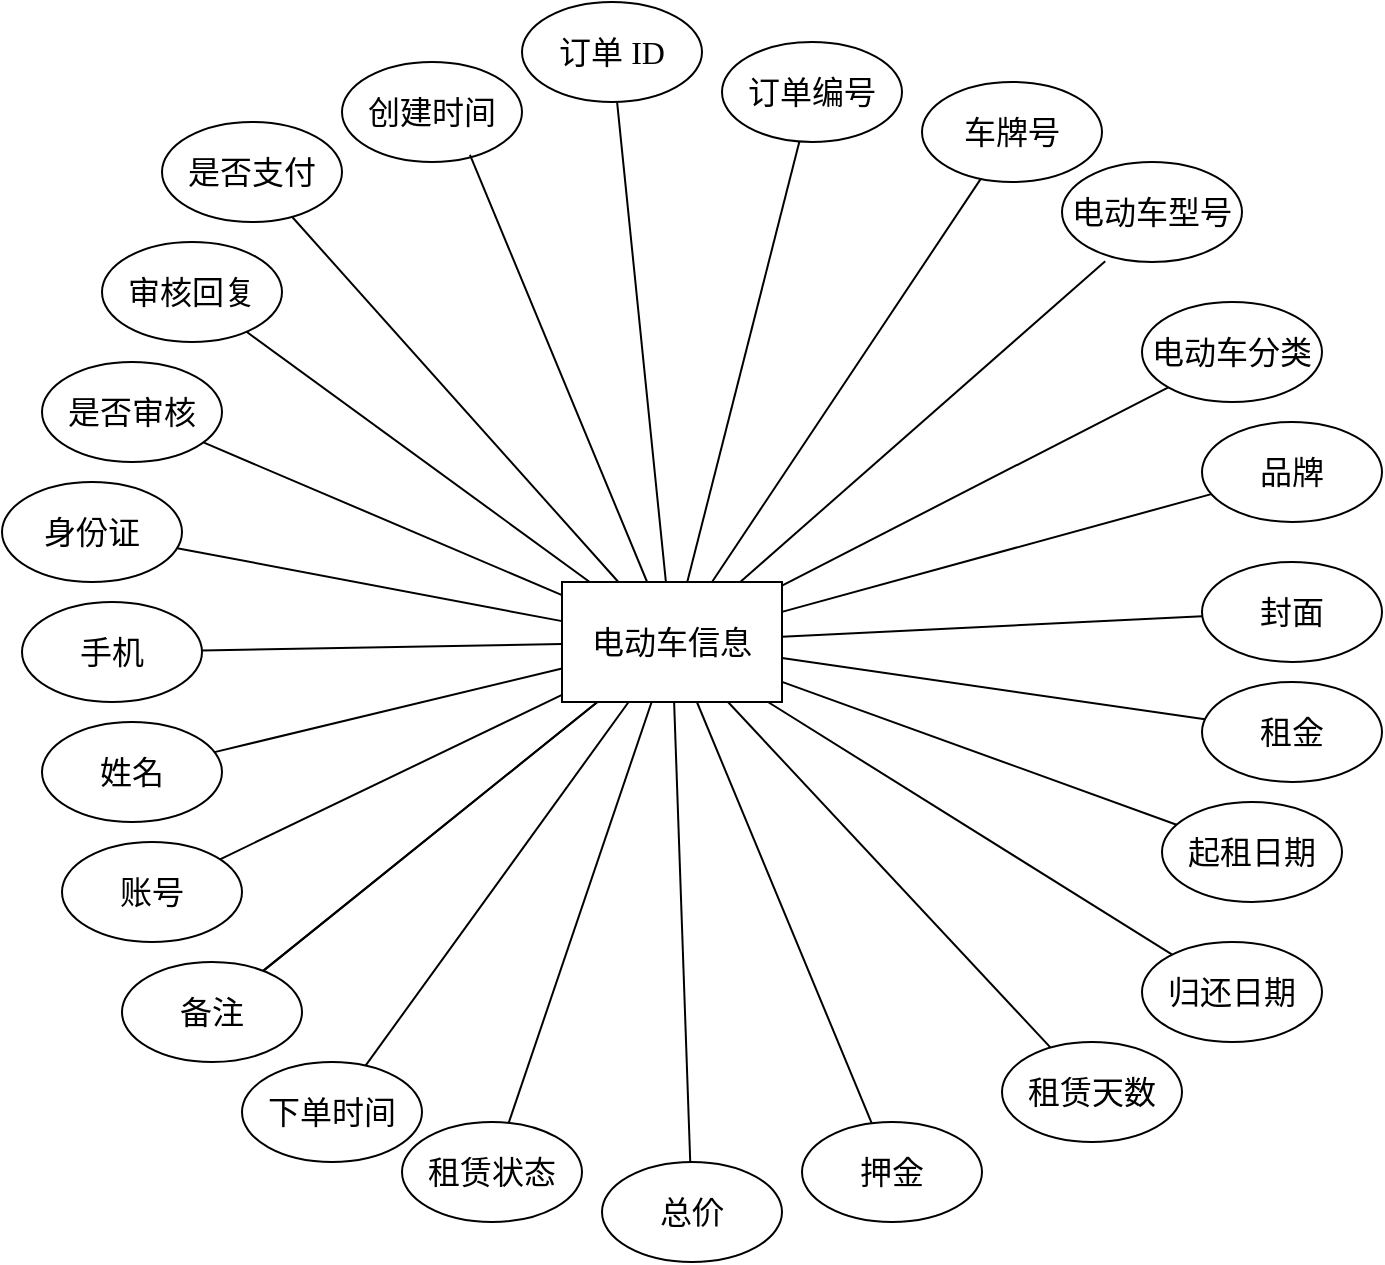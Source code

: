 <mxfile version="27.1.3">
  <diagram name="第 1 页" id="SNnUAwdkBXaZDfroSAXm">
    <mxGraphModel dx="1546" dy="836" grid="1" gridSize="10" guides="1" tooltips="1" connect="1" arrows="1" fold="1" page="1" pageScale="1" pageWidth="1200" pageHeight="1920" math="0" shadow="0">
      <root>
        <mxCell id="0" />
        <mxCell id="1" parent="0" />
        <mxCell id="qFn1gYB5s_-sQzseoCl5-25" style="rounded=0;orthogonalLoop=1;jettySize=auto;html=1;endArrow=none;startFill=0;fontFamily=宋体;fontSize=16;" parent="1" source="qFn1gYB5s_-sQzseoCl5-1" target="qFn1gYB5s_-sQzseoCl5-6" edge="1">
          <mxGeometry relative="1" as="geometry" />
        </mxCell>
        <mxCell id="qFn1gYB5s_-sQzseoCl5-26" style="rounded=0;orthogonalLoop=1;jettySize=auto;html=1;endArrow=none;startFill=0;fontFamily=宋体;fontSize=16;" parent="1" source="qFn1gYB5s_-sQzseoCl5-1" target="qFn1gYB5s_-sQzseoCl5-20" edge="1">
          <mxGeometry relative="1" as="geometry" />
        </mxCell>
        <mxCell id="qFn1gYB5s_-sQzseoCl5-27" style="rounded=0;orthogonalLoop=1;jettySize=auto;html=1;endArrow=none;startFill=0;fontFamily=宋体;fontSize=16;" parent="1" source="qFn1gYB5s_-sQzseoCl5-1" target="qFn1gYB5s_-sQzseoCl5-7" edge="1">
          <mxGeometry relative="1" as="geometry" />
        </mxCell>
        <mxCell id="qFn1gYB5s_-sQzseoCl5-29" style="rounded=0;orthogonalLoop=1;jettySize=auto;html=1;entryX=0;entryY=1;entryDx=0;entryDy=0;endArrow=none;startFill=0;fontFamily=宋体;fontSize=16;" parent="1" source="qFn1gYB5s_-sQzseoCl5-1" target="qFn1gYB5s_-sQzseoCl5-9" edge="1">
          <mxGeometry relative="1" as="geometry" />
        </mxCell>
        <mxCell id="qFn1gYB5s_-sQzseoCl5-30" style="rounded=0;orthogonalLoop=1;jettySize=auto;html=1;endArrow=none;startFill=0;fontFamily=宋体;fontSize=16;" parent="1" source="qFn1gYB5s_-sQzseoCl5-1" target="qFn1gYB5s_-sQzseoCl5-22" edge="1">
          <mxGeometry relative="1" as="geometry" />
        </mxCell>
        <mxCell id="qFn1gYB5s_-sQzseoCl5-31" style="rounded=0;orthogonalLoop=1;jettySize=auto;html=1;endArrow=none;startFill=0;fontFamily=宋体;fontSize=16;" parent="1" source="qFn1gYB5s_-sQzseoCl5-1" target="qFn1gYB5s_-sQzseoCl5-10" edge="1">
          <mxGeometry relative="1" as="geometry" />
        </mxCell>
        <mxCell id="qFn1gYB5s_-sQzseoCl5-32" style="rounded=0;orthogonalLoop=1;jettySize=auto;html=1;endArrow=none;startFill=0;fontFamily=宋体;fontSize=16;" parent="1" source="qFn1gYB5s_-sQzseoCl5-1" target="qFn1gYB5s_-sQzseoCl5-11" edge="1">
          <mxGeometry relative="1" as="geometry" />
        </mxCell>
        <mxCell id="qFn1gYB5s_-sQzseoCl5-33" style="rounded=0;orthogonalLoop=1;jettySize=auto;html=1;endArrow=none;startFill=0;fontFamily=宋体;fontSize=16;" parent="1" source="qFn1gYB5s_-sQzseoCl5-1" target="qFn1gYB5s_-sQzseoCl5-12" edge="1">
          <mxGeometry relative="1" as="geometry" />
        </mxCell>
        <mxCell id="qFn1gYB5s_-sQzseoCl5-34" style="rounded=0;orthogonalLoop=1;jettySize=auto;html=1;endArrow=none;startFill=0;fontFamily=宋体;fontSize=16;" parent="1" source="qFn1gYB5s_-sQzseoCl5-1" target="qFn1gYB5s_-sQzseoCl5-13" edge="1">
          <mxGeometry relative="1" as="geometry" />
        </mxCell>
        <mxCell id="qFn1gYB5s_-sQzseoCl5-35" style="rounded=0;orthogonalLoop=1;jettySize=auto;html=1;endArrow=none;startFill=0;fontFamily=宋体;fontSize=16;" parent="1" source="qFn1gYB5s_-sQzseoCl5-1" target="qFn1gYB5s_-sQzseoCl5-14" edge="1">
          <mxGeometry relative="1" as="geometry" />
        </mxCell>
        <mxCell id="qFn1gYB5s_-sQzseoCl5-36" style="rounded=0;orthogonalLoop=1;jettySize=auto;html=1;endArrow=none;startFill=0;fontFamily=宋体;fontSize=16;" parent="1" source="qFn1gYB5s_-sQzseoCl5-1" target="qFn1gYB5s_-sQzseoCl5-15" edge="1">
          <mxGeometry relative="1" as="geometry" />
        </mxCell>
        <mxCell id="qFn1gYB5s_-sQzseoCl5-37" style="rounded=0;orthogonalLoop=1;jettySize=auto;html=1;endArrow=none;startFill=0;fontFamily=宋体;fontSize=16;" parent="1" source="qFn1gYB5s_-sQzseoCl5-1" target="qFn1gYB5s_-sQzseoCl5-16" edge="1">
          <mxGeometry relative="1" as="geometry" />
        </mxCell>
        <mxCell id="qFn1gYB5s_-sQzseoCl5-38" style="rounded=0;orthogonalLoop=1;jettySize=auto;html=1;endArrow=none;startFill=0;fontFamily=宋体;fontSize=16;" parent="1" source="qFn1gYB5s_-sQzseoCl5-1" target="qFn1gYB5s_-sQzseoCl5-17" edge="1">
          <mxGeometry relative="1" as="geometry" />
        </mxCell>
        <mxCell id="qFn1gYB5s_-sQzseoCl5-39" style="rounded=0;orthogonalLoop=1;jettySize=auto;html=1;endArrow=none;startFill=0;fontFamily=宋体;fontSize=16;" parent="1" source="qFn1gYB5s_-sQzseoCl5-1" target="qFn1gYB5s_-sQzseoCl5-18" edge="1">
          <mxGeometry relative="1" as="geometry" />
        </mxCell>
        <mxCell id="qFn1gYB5s_-sQzseoCl5-41" style="rounded=0;orthogonalLoop=1;jettySize=auto;html=1;endArrow=none;startFill=0;fontFamily=宋体;fontSize=16;" parent="1" source="qFn1gYB5s_-sQzseoCl5-1" target="qFn1gYB5s_-sQzseoCl5-4" edge="1">
          <mxGeometry relative="1" as="geometry" />
        </mxCell>
        <mxCell id="qFn1gYB5s_-sQzseoCl5-42" style="rounded=0;orthogonalLoop=1;jettySize=auto;html=1;endArrow=none;startFill=0;fontFamily=宋体;fontSize=16;" parent="1" source="qFn1gYB5s_-sQzseoCl5-1" target="qFn1gYB5s_-sQzseoCl5-19" edge="1">
          <mxGeometry relative="1" as="geometry" />
        </mxCell>
        <mxCell id="qFn1gYB5s_-sQzseoCl5-43" style="rounded=0;orthogonalLoop=1;jettySize=auto;html=1;endArrow=none;startFill=0;fontFamily=宋体;fontSize=16;" parent="1" source="qFn1gYB5s_-sQzseoCl5-1" target="qFn1gYB5s_-sQzseoCl5-3" edge="1">
          <mxGeometry relative="1" as="geometry" />
        </mxCell>
        <mxCell id="qFn1gYB5s_-sQzseoCl5-45" style="rounded=0;orthogonalLoop=1;jettySize=auto;html=1;endArrow=none;startFill=0;fontFamily=宋体;fontSize=16;" parent="1" source="qFn1gYB5s_-sQzseoCl5-1" target="qFn1gYB5s_-sQzseoCl5-2" edge="1">
          <mxGeometry relative="1" as="geometry" />
        </mxCell>
        <mxCell id="qFn1gYB5s_-sQzseoCl5-46" style="rounded=0;orthogonalLoop=1;jettySize=auto;html=1;endArrow=none;startFill=0;fontFamily=宋体;fontSize=16;" parent="1" source="qFn1gYB5s_-sQzseoCl5-1" target="qFn1gYB5s_-sQzseoCl5-21" edge="1">
          <mxGeometry relative="1" as="geometry" />
        </mxCell>
        <mxCell id="qFn1gYB5s_-sQzseoCl5-47" style="rounded=0;orthogonalLoop=1;jettySize=auto;html=1;endArrow=none;startFill=0;fontFamily=宋体;fontSize=16;" parent="1" source="qFn1gYB5s_-sQzseoCl5-1" target="qFn1gYB5s_-sQzseoCl5-18" edge="1">
          <mxGeometry relative="1" as="geometry" />
        </mxCell>
        <mxCell id="qFn1gYB5s_-sQzseoCl5-49" style="rounded=0;orthogonalLoop=1;jettySize=auto;html=1;endArrow=none;startFill=0;fontFamily=宋体;fontSize=16;" parent="1" source="qFn1gYB5s_-sQzseoCl5-1" target="qFn1gYB5s_-sQzseoCl5-23" edge="1">
          <mxGeometry relative="1" as="geometry" />
        </mxCell>
        <mxCell id="fnJE5hZN3UuU3zBri2Ej-3" style="rounded=0;orthogonalLoop=1;jettySize=auto;html=1;endArrow=none;startFill=0;" parent="1" source="qFn1gYB5s_-sQzseoCl5-1" target="fnJE5hZN3UuU3zBri2Ej-2" edge="1">
          <mxGeometry relative="1" as="geometry" />
        </mxCell>
        <mxCell id="fnJE5hZN3UuU3zBri2Ej-4" style="rounded=0;orthogonalLoop=1;jettySize=auto;html=1;endArrow=none;startFill=0;" parent="1" source="qFn1gYB5s_-sQzseoCl5-1" target="fnJE5hZN3UuU3zBri2Ej-1" edge="1">
          <mxGeometry relative="1" as="geometry" />
        </mxCell>
        <mxCell id="qFn1gYB5s_-sQzseoCl5-1" value="电动车信息" style="rounded=0;whiteSpace=wrap;html=1;fontFamily=宋体;fontSize=16;" parent="1" vertex="1">
          <mxGeometry x="550" y="350" width="110" height="60" as="geometry" />
        </mxCell>
        <mxCell id="qFn1gYB5s_-sQzseoCl5-2" value="&lt;p class=&quot;MsoNormal&quot;&gt;&lt;span style=&quot;font-size: 12pt;&quot;&gt;姓名&lt;/span&gt;&lt;/p&gt;" style="ellipse;whiteSpace=wrap;html=1;fontFamily=宋体;fontSize=16;" parent="1" vertex="1">
          <mxGeometry x="290" y="420" width="90" height="50" as="geometry" />
        </mxCell>
        <mxCell id="qFn1gYB5s_-sQzseoCl5-3" value="&lt;p class=&quot;MsoNormal&quot;&gt;&lt;span style=&quot;font-size: 12pt;&quot;&gt;身份证&lt;/span&gt;&lt;/p&gt;" style="ellipse;whiteSpace=wrap;html=1;fontFamily=宋体;fontSize=16;" parent="1" vertex="1">
          <mxGeometry x="270" y="300" width="90" height="50" as="geometry" />
        </mxCell>
        <mxCell id="qFn1gYB5s_-sQzseoCl5-4" value="&lt;p class=&quot;MsoNormal&quot;&gt;&lt;span style=&quot;font-size: 12pt;&quot;&gt;审核回复&lt;/span&gt;&lt;/p&gt;" style="ellipse;whiteSpace=wrap;html=1;fontFamily=宋体;fontSize=16;" parent="1" vertex="1">
          <mxGeometry x="320" y="180" width="90" height="50" as="geometry" />
        </mxCell>
        <mxCell id="qFn1gYB5s_-sQzseoCl5-5" value="&lt;p class=&quot;MsoNormal&quot;&gt;&lt;span style=&quot;font-size: 12pt;&quot;&gt;创建时间&lt;/span&gt;&lt;/p&gt;" style="ellipse;whiteSpace=wrap;html=1;fontFamily=宋体;fontSize=16;" parent="1" vertex="1">
          <mxGeometry x="440" y="90" width="90" height="50" as="geometry" />
        </mxCell>
        <mxCell id="qFn1gYB5s_-sQzseoCl5-6" value="&lt;p class=&quot;MsoNormal&quot;&gt;&lt;span style=&quot;font-size: 12pt;&quot;&gt;&lt;font face=&quot;宋体&quot;&gt;订单&lt;/font&gt; &lt;font face=&quot;宋体&quot;&gt;ID&lt;/font&gt;&lt;/span&gt;&lt;/p&gt;" style="ellipse;whiteSpace=wrap;html=1;fontFamily=宋体;fontSize=16;" parent="1" vertex="1">
          <mxGeometry x="530" y="60" width="90" height="50" as="geometry" />
        </mxCell>
        <mxCell id="qFn1gYB5s_-sQzseoCl5-7" value="&lt;p class=&quot;MsoNormal&quot;&gt;&lt;span style=&quot;font-size: 12pt;&quot;&gt;车牌号&lt;/span&gt;&lt;/p&gt;" style="ellipse;whiteSpace=wrap;html=1;fontFamily=宋体;fontSize=16;" parent="1" vertex="1">
          <mxGeometry x="730" y="100" width="90" height="50" as="geometry" />
        </mxCell>
        <mxCell id="qFn1gYB5s_-sQzseoCl5-8" value="&lt;p class=&quot;MsoNormal&quot;&gt;&lt;span style=&quot;font-size: 12pt;&quot;&gt;电动车型号&lt;/span&gt;&lt;/p&gt;" style="ellipse;whiteSpace=wrap;html=1;fontFamily=宋体;fontSize=16;" parent="1" vertex="1">
          <mxGeometry x="800" y="140" width="90" height="50" as="geometry" />
        </mxCell>
        <mxCell id="qFn1gYB5s_-sQzseoCl5-9" value="&lt;p class=&quot;MsoNormal&quot;&gt;&lt;span style=&quot;font-size: 12pt;&quot;&gt;电动车分类&lt;/span&gt;&lt;/p&gt;" style="ellipse;whiteSpace=wrap;html=1;fontFamily=宋体;fontSize=16;" parent="1" vertex="1">
          <mxGeometry x="840" y="210" width="90" height="50" as="geometry" />
        </mxCell>
        <mxCell id="qFn1gYB5s_-sQzseoCl5-10" value="&lt;p class=&quot;MsoNormal&quot;&gt;&lt;span style=&quot;font-size: 12pt;&quot;&gt;封面&lt;/span&gt;&lt;/p&gt;" style="ellipse;whiteSpace=wrap;html=1;fontFamily=宋体;fontSize=16;" parent="1" vertex="1">
          <mxGeometry x="870" y="340" width="90" height="50" as="geometry" />
        </mxCell>
        <mxCell id="qFn1gYB5s_-sQzseoCl5-11" value="&lt;p class=&quot;MsoNormal&quot;&gt;&lt;span style=&quot;font-size: 12pt;&quot;&gt;租金&lt;/span&gt;&lt;/p&gt;" style="ellipse;whiteSpace=wrap;html=1;fontFamily=宋体;fontSize=16;" parent="1" vertex="1">
          <mxGeometry x="870" y="400" width="90" height="50" as="geometry" />
        </mxCell>
        <mxCell id="qFn1gYB5s_-sQzseoCl5-12" value="&lt;p class=&quot;MsoNormal&quot;&gt;&lt;span style=&quot;font-size: 12pt;&quot;&gt;起租日期&lt;/span&gt;&lt;/p&gt;" style="ellipse;whiteSpace=wrap;html=1;fontFamily=宋体;fontSize=16;" parent="1" vertex="1">
          <mxGeometry x="850" y="460" width="90" height="50" as="geometry" />
        </mxCell>
        <mxCell id="qFn1gYB5s_-sQzseoCl5-13" value="&lt;p class=&quot;MsoNormal&quot;&gt;&lt;span style=&quot;font-size: 12pt;&quot;&gt;归还日期&lt;/span&gt;&lt;/p&gt;" style="ellipse;whiteSpace=wrap;html=1;fontFamily=宋体;fontSize=16;" parent="1" vertex="1">
          <mxGeometry x="840" y="530" width="90" height="50" as="geometry" />
        </mxCell>
        <mxCell id="qFn1gYB5s_-sQzseoCl5-14" value="&lt;p class=&quot;MsoNormal&quot;&gt;&lt;span style=&quot;font-size: 12pt;&quot;&gt;押金&lt;/span&gt;&lt;/p&gt;" style="ellipse;whiteSpace=wrap;html=1;fontFamily=宋体;fontSize=16;" parent="1" vertex="1">
          <mxGeometry x="670" y="620" width="90" height="50" as="geometry" />
        </mxCell>
        <mxCell id="qFn1gYB5s_-sQzseoCl5-15" value="&lt;p class=&quot;MsoNormal&quot;&gt;&lt;span style=&quot;font-size: 12pt;&quot;&gt;总价&lt;/span&gt;&lt;/p&gt;" style="ellipse;whiteSpace=wrap;html=1;fontFamily=宋体;fontSize=16;" parent="1" vertex="1">
          <mxGeometry x="570" y="640" width="90" height="50" as="geometry" />
        </mxCell>
        <mxCell id="qFn1gYB5s_-sQzseoCl5-16" value="&lt;p class=&quot;MsoNormal&quot;&gt;&lt;span style=&quot;font-size: 12pt;&quot;&gt;租赁状态&lt;/span&gt;&lt;/p&gt;" style="ellipse;whiteSpace=wrap;html=1;fontFamily=宋体;fontSize=16;" parent="1" vertex="1">
          <mxGeometry x="470" y="620" width="90" height="50" as="geometry" />
        </mxCell>
        <mxCell id="qFn1gYB5s_-sQzseoCl5-17" value="&lt;p class=&quot;MsoNormal&quot;&gt;&lt;span style=&quot;font-size: 12pt;&quot;&gt;下单时间&lt;/span&gt;&lt;/p&gt;" style="ellipse;whiteSpace=wrap;html=1;fontFamily=宋体;fontSize=16;" parent="1" vertex="1">
          <mxGeometry x="390" y="590" width="90" height="50" as="geometry" />
        </mxCell>
        <mxCell id="qFn1gYB5s_-sQzseoCl5-18" value="&lt;p class=&quot;MsoNormal&quot;&gt;&lt;span style=&quot;font-size: 12pt;&quot;&gt;备注&lt;/span&gt;&lt;/p&gt;" style="ellipse;whiteSpace=wrap;html=1;fontFamily=宋体;fontSize=16;" parent="1" vertex="1">
          <mxGeometry x="330" y="540" width="90" height="50" as="geometry" />
        </mxCell>
        <mxCell id="qFn1gYB5s_-sQzseoCl5-19" value="&lt;p class=&quot;MsoNormal&quot;&gt;&lt;span style=&quot;font-size: 12pt;&quot;&gt;是否审核&lt;/span&gt;&lt;/p&gt;" style="ellipse;whiteSpace=wrap;html=1;fontFamily=宋体;fontSize=16;" parent="1" vertex="1">
          <mxGeometry x="290" y="240" width="90" height="50" as="geometry" />
        </mxCell>
        <mxCell id="qFn1gYB5s_-sQzseoCl5-20" value="&lt;p class=&quot;MsoNormal&quot;&gt;&lt;span style=&quot;font-size: 12pt;&quot;&gt;订单编号&lt;/span&gt;&lt;/p&gt;" style="ellipse;whiteSpace=wrap;html=1;fontFamily=宋体;fontSize=16;" parent="1" vertex="1">
          <mxGeometry x="630" y="80" width="90" height="50" as="geometry" />
        </mxCell>
        <mxCell id="qFn1gYB5s_-sQzseoCl5-21" value="&lt;p class=&quot;MsoNormal&quot;&gt;&lt;span style=&quot;font-size: 12pt;&quot;&gt;账号&lt;/span&gt;&lt;/p&gt;" style="ellipse;whiteSpace=wrap;html=1;fontFamily=宋体;fontSize=16;" parent="1" vertex="1">
          <mxGeometry x="300" y="480" width="90" height="50" as="geometry" />
        </mxCell>
        <mxCell id="qFn1gYB5s_-sQzseoCl5-22" value="&lt;p class=&quot;MsoNormal&quot;&gt;&lt;span style=&quot;font-size: 12pt;&quot;&gt;品牌&lt;/span&gt;&lt;/p&gt;" style="ellipse;whiteSpace=wrap;html=1;fontFamily=宋体;fontSize=16;" parent="1" vertex="1">
          <mxGeometry x="870" y="270" width="90" height="50" as="geometry" />
        </mxCell>
        <mxCell id="qFn1gYB5s_-sQzseoCl5-23" value="&lt;p class=&quot;MsoNormal&quot;&gt;&lt;span style=&quot;font-size: 12pt;&quot;&gt;手机&lt;/span&gt;&lt;/p&gt;" style="ellipse;whiteSpace=wrap;html=1;fontFamily=宋体;fontSize=16;" parent="1" vertex="1">
          <mxGeometry x="280" y="360" width="90" height="50" as="geometry" />
        </mxCell>
        <mxCell id="qFn1gYB5s_-sQzseoCl5-28" style="rounded=0;orthogonalLoop=1;jettySize=auto;html=1;entryX=0.24;entryY=0.992;entryDx=0;entryDy=0;entryPerimeter=0;endArrow=none;startFill=0;fontFamily=宋体;fontSize=16;" parent="1" source="qFn1gYB5s_-sQzseoCl5-1" target="qFn1gYB5s_-sQzseoCl5-8" edge="1">
          <mxGeometry relative="1" as="geometry" />
        </mxCell>
        <mxCell id="qFn1gYB5s_-sQzseoCl5-40" style="rounded=0;orthogonalLoop=1;jettySize=auto;html=1;entryX=0.711;entryY=0.928;entryDx=0;entryDy=0;entryPerimeter=0;endArrow=none;startFill=0;fontFamily=宋体;fontSize=16;" parent="1" source="qFn1gYB5s_-sQzseoCl5-1" target="qFn1gYB5s_-sQzseoCl5-5" edge="1">
          <mxGeometry relative="1" as="geometry" />
        </mxCell>
        <mxCell id="fnJE5hZN3UuU3zBri2Ej-1" value="&lt;p class=&quot;MsoNormal&quot;&gt;&lt;span style=&quot;font-size: 12pt;&quot;&gt;租赁天数&lt;/span&gt;&lt;/p&gt;" style="ellipse;whiteSpace=wrap;html=1;fontFamily=宋体;fontSize=16;" parent="1" vertex="1">
          <mxGeometry x="770" y="580" width="90" height="50" as="geometry" />
        </mxCell>
        <mxCell id="fnJE5hZN3UuU3zBri2Ej-2" value="&lt;p class=&quot;MsoNormal&quot;&gt;&lt;span style=&quot;font-size: 12pt;&quot;&gt;是否支付&lt;/span&gt;&lt;/p&gt;" style="ellipse;whiteSpace=wrap;html=1;fontFamily=宋体;fontSize=16;" parent="1" vertex="1">
          <mxGeometry x="350" y="120" width="90" height="50" as="geometry" />
        </mxCell>
      </root>
    </mxGraphModel>
  </diagram>
</mxfile>
